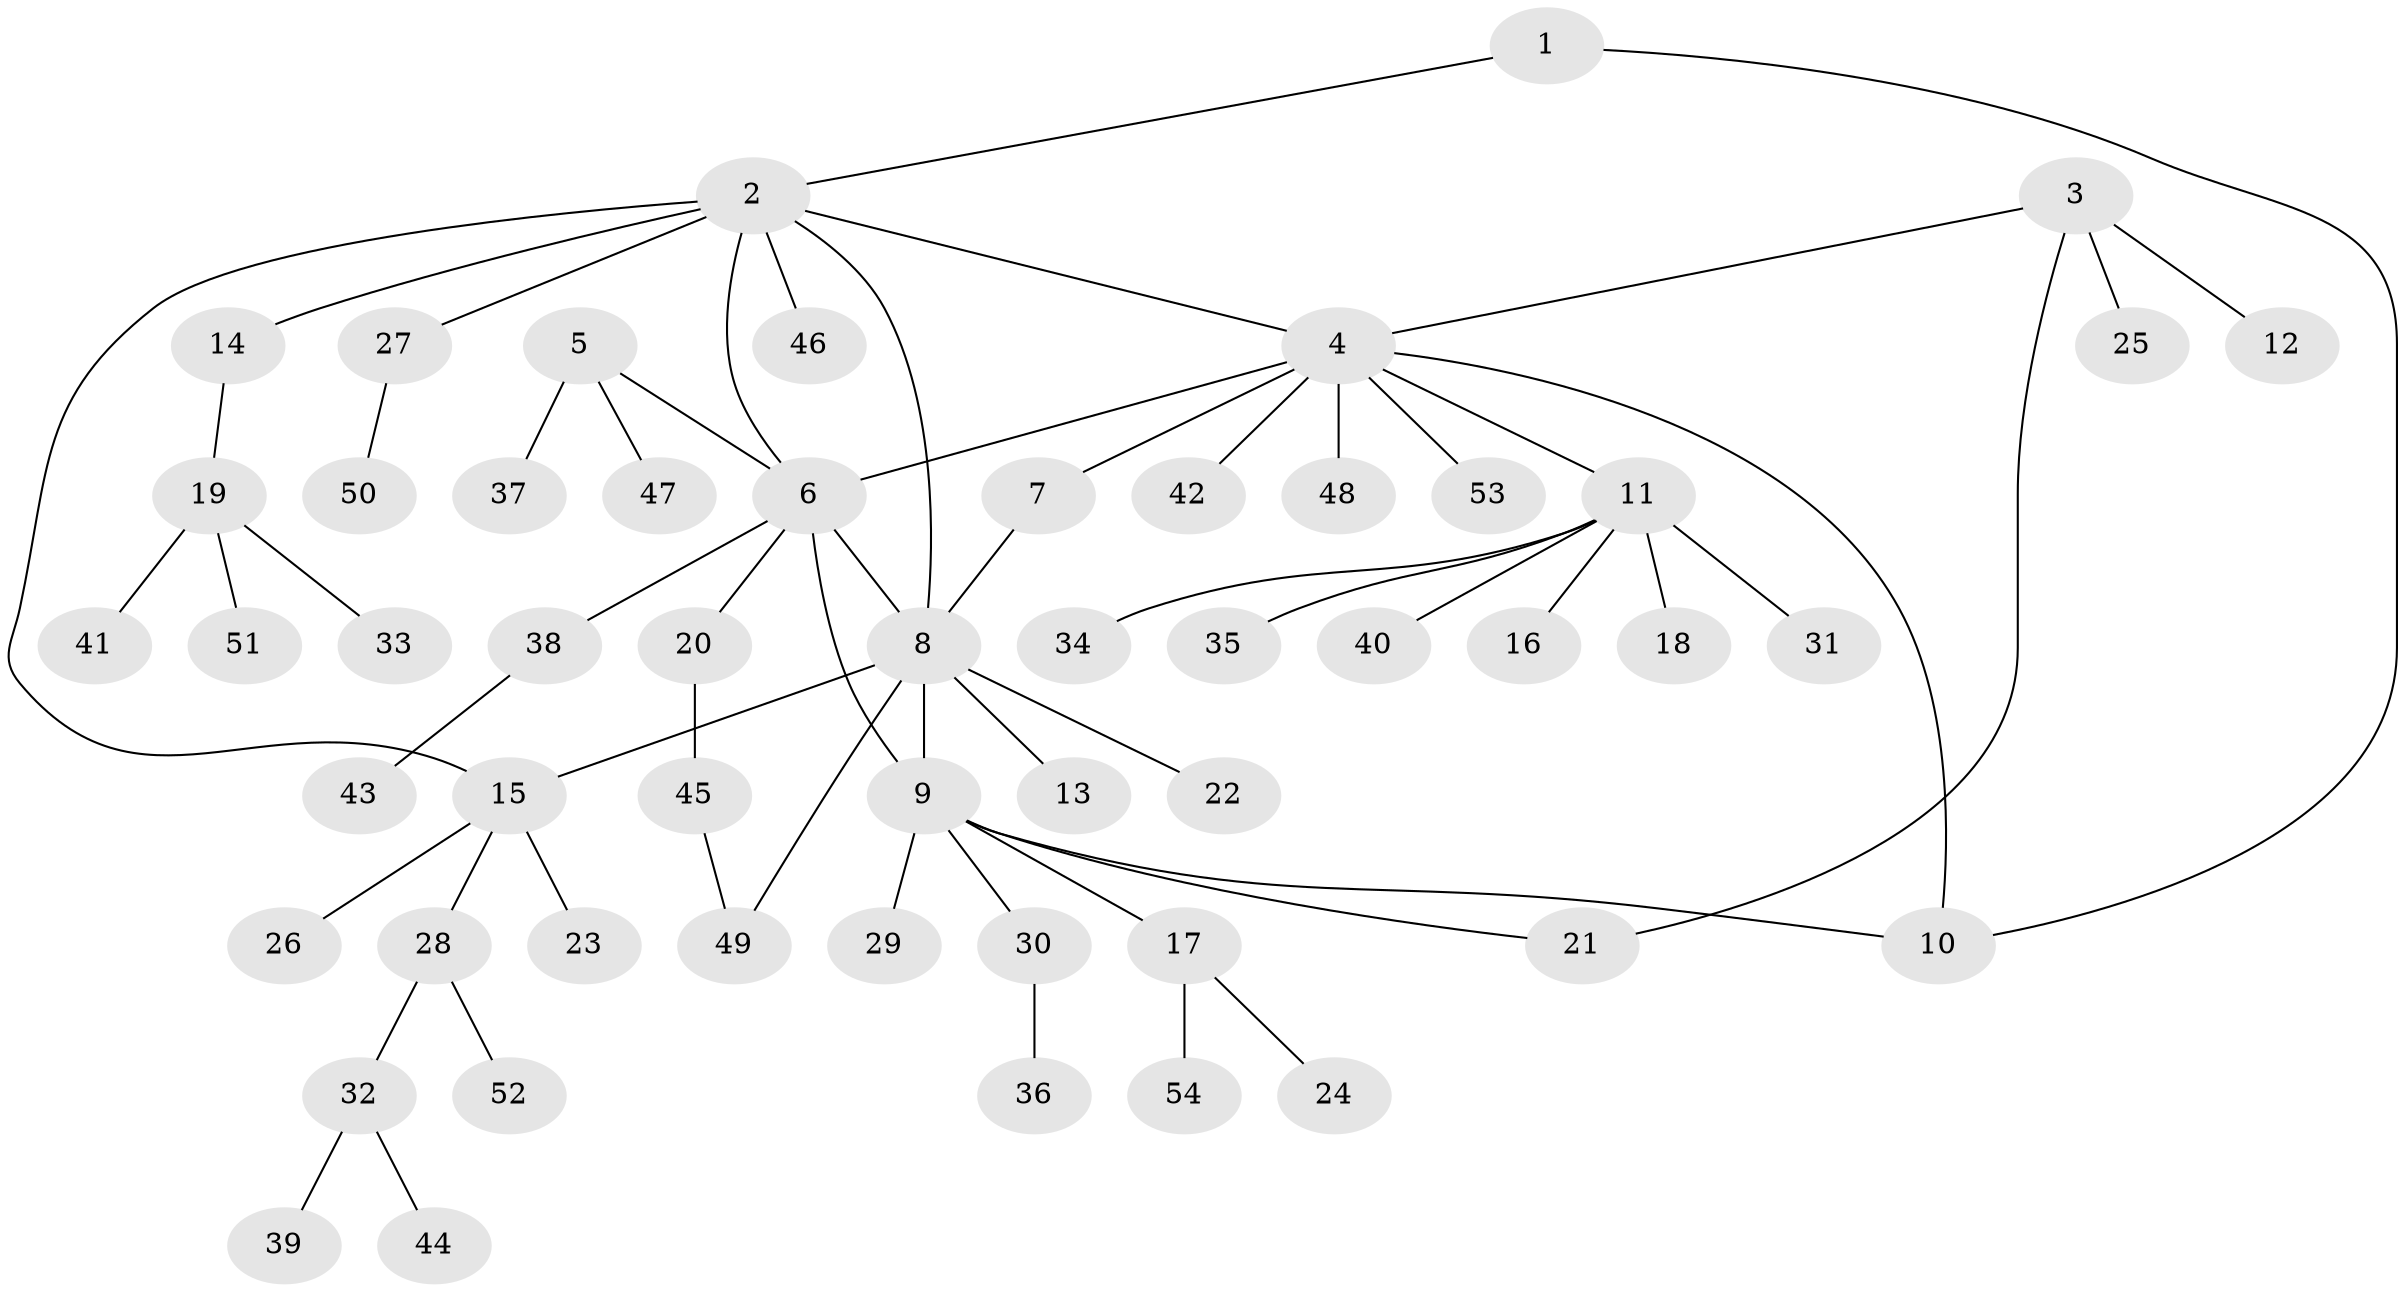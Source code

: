 // Generated by graph-tools (version 1.1) at 2025/02/03/09/25 03:02:33]
// undirected, 54 vertices, 62 edges
graph export_dot {
graph [start="1"]
  node [color=gray90,style=filled];
  1;
  2;
  3;
  4;
  5;
  6;
  7;
  8;
  9;
  10;
  11;
  12;
  13;
  14;
  15;
  16;
  17;
  18;
  19;
  20;
  21;
  22;
  23;
  24;
  25;
  26;
  27;
  28;
  29;
  30;
  31;
  32;
  33;
  34;
  35;
  36;
  37;
  38;
  39;
  40;
  41;
  42;
  43;
  44;
  45;
  46;
  47;
  48;
  49;
  50;
  51;
  52;
  53;
  54;
  1 -- 2;
  1 -- 10;
  2 -- 4;
  2 -- 6;
  2 -- 8;
  2 -- 14;
  2 -- 15;
  2 -- 27;
  2 -- 46;
  3 -- 4;
  3 -- 12;
  3 -- 21;
  3 -- 25;
  4 -- 6;
  4 -- 7;
  4 -- 10;
  4 -- 11;
  4 -- 42;
  4 -- 48;
  4 -- 53;
  5 -- 6;
  5 -- 37;
  5 -- 47;
  6 -- 8;
  6 -- 9;
  6 -- 20;
  6 -- 38;
  7 -- 8;
  8 -- 9;
  8 -- 13;
  8 -- 15;
  8 -- 22;
  8 -- 49;
  9 -- 10;
  9 -- 17;
  9 -- 21;
  9 -- 29;
  9 -- 30;
  11 -- 16;
  11 -- 18;
  11 -- 31;
  11 -- 34;
  11 -- 35;
  11 -- 40;
  14 -- 19;
  15 -- 23;
  15 -- 26;
  15 -- 28;
  17 -- 24;
  17 -- 54;
  19 -- 33;
  19 -- 41;
  19 -- 51;
  20 -- 45;
  27 -- 50;
  28 -- 32;
  28 -- 52;
  30 -- 36;
  32 -- 39;
  32 -- 44;
  38 -- 43;
  45 -- 49;
}
